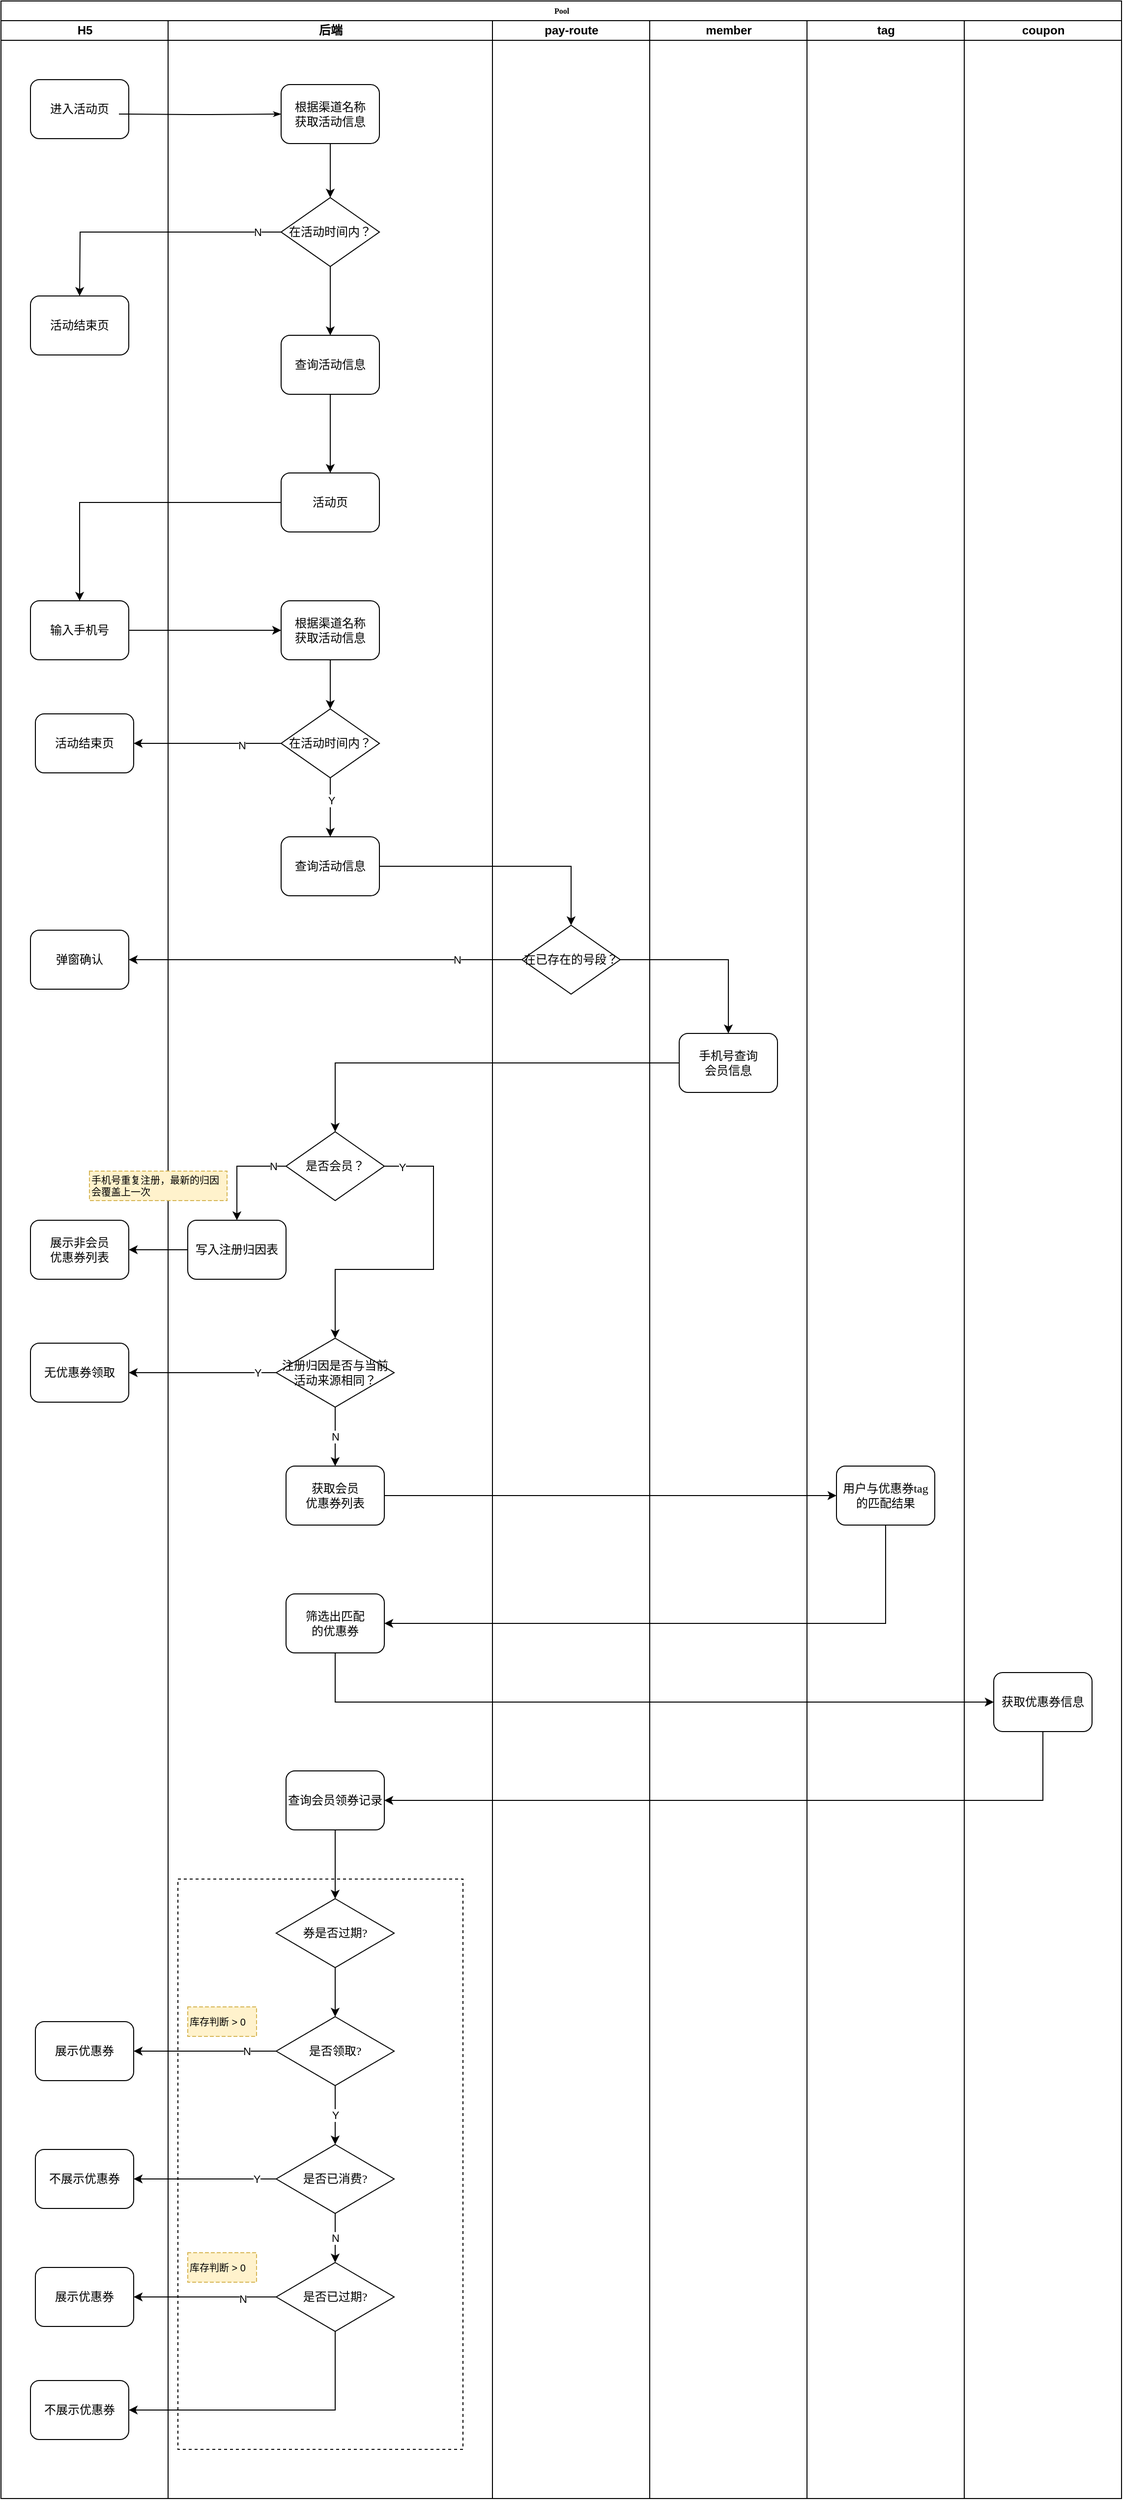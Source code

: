 <mxfile version="21.3.5" type="github">
  <diagram name="Page-1" id="74e2e168-ea6b-b213-b513-2b3c1d86103e">
    <mxGraphModel dx="1434" dy="789" grid="1" gridSize="10" guides="1" tooltips="1" connect="1" arrows="1" fold="1" page="1" pageScale="1" pageWidth="160000" pageHeight="160000" background="none" math="0" shadow="0">
      <root>
        <mxCell id="0" />
        <mxCell id="1" parent="0" />
        <mxCell id="77e6c97f196da883-1" value="Pool" style="swimlane;html=1;childLayout=stackLayout;startSize=20;rounded=0;shadow=0;labelBackgroundColor=none;strokeWidth=1;fontFamily=Verdana;fontSize=8;align=center;" parent="1" vertex="1">
          <mxGeometry x="70" y="70" width="1140" height="2540" as="geometry" />
        </mxCell>
        <mxCell id="77e6c97f196da883-2" value="H5" style="swimlane;html=1;startSize=20;" parent="77e6c97f196da883-1" vertex="1">
          <mxGeometry y="20" width="170" height="2520" as="geometry" />
        </mxCell>
        <mxCell id="9SKa9nKK3dsIrpfNm831-12" value="进入活动页" style="rounded=1;whiteSpace=wrap;html=1;shadow=0;labelBackgroundColor=none;strokeWidth=1;fontFamily=Verdana;fontSize=12;align=center;" vertex="1" parent="77e6c97f196da883-2">
          <mxGeometry x="30" y="60" width="100" height="60" as="geometry" />
        </mxCell>
        <mxCell id="9SKa9nKK3dsIrpfNm831-13" value="活动结束页" style="rounded=1;whiteSpace=wrap;html=1;shadow=0;labelBackgroundColor=none;strokeWidth=1;fontFamily=Verdana;fontSize=12;align=center;" vertex="1" parent="77e6c97f196da883-2">
          <mxGeometry x="30" y="280" width="100" height="60" as="geometry" />
        </mxCell>
        <mxCell id="9SKa9nKK3dsIrpfNm831-17" value="输入手机号" style="rounded=1;whiteSpace=wrap;html=1;shadow=0;labelBackgroundColor=none;strokeWidth=1;fontFamily=Verdana;fontSize=12;align=center;" vertex="1" parent="77e6c97f196da883-2">
          <mxGeometry x="30" y="590" width="100" height="60" as="geometry" />
        </mxCell>
        <mxCell id="9SKa9nKK3dsIrpfNm831-30" value="弹窗确认" style="rounded=1;whiteSpace=wrap;html=1;shadow=0;labelBackgroundColor=none;strokeWidth=1;fontFamily=Verdana;fontSize=12;align=center;" vertex="1" parent="77e6c97f196da883-2">
          <mxGeometry x="30" y="925" width="100" height="60" as="geometry" />
        </mxCell>
        <mxCell id="9SKa9nKK3dsIrpfNm831-52" value="展示非会员&lt;br&gt;优惠券列表" style="rounded=1;whiteSpace=wrap;html=1;shadow=0;labelBackgroundColor=none;strokeWidth=1;fontFamily=Verdana;fontSize=12;align=center;" vertex="1" parent="77e6c97f196da883-2">
          <mxGeometry x="30" y="1220" width="100" height="60" as="geometry" />
        </mxCell>
        <mxCell id="9SKa9nKK3dsIrpfNm831-63" value="无优惠券领取" style="rounded=1;whiteSpace=wrap;html=1;shadow=0;labelBackgroundColor=none;strokeWidth=1;fontFamily=Verdana;fontSize=12;align=center;" vertex="1" parent="77e6c97f196da883-2">
          <mxGeometry x="30" y="1345" width="100" height="60" as="geometry" />
        </mxCell>
        <mxCell id="9SKa9nKK3dsIrpfNm831-141" value="展示优惠券" style="rounded=1;whiteSpace=wrap;html=1;shadow=0;labelBackgroundColor=none;strokeWidth=1;fontFamily=Verdana;fontSize=12;align=center;" vertex="1" parent="77e6c97f196da883-2">
          <mxGeometry x="35" y="2035" width="100" height="60" as="geometry" />
        </mxCell>
        <mxCell id="9SKa9nKK3dsIrpfNm831-148" value="不展示优惠券" style="rounded=1;whiteSpace=wrap;html=1;shadow=0;labelBackgroundColor=none;strokeWidth=1;fontFamily=Verdana;fontSize=12;align=center;" vertex="1" parent="77e6c97f196da883-2">
          <mxGeometry x="35" y="2165" width="100" height="60" as="geometry" />
        </mxCell>
        <mxCell id="9SKa9nKK3dsIrpfNm831-155" value="展示优惠券" style="rounded=1;whiteSpace=wrap;html=1;shadow=0;labelBackgroundColor=none;strokeWidth=1;fontFamily=Verdana;fontSize=12;align=center;" vertex="1" parent="77e6c97f196da883-2">
          <mxGeometry x="35" y="2285" width="100" height="60" as="geometry" />
        </mxCell>
        <mxCell id="9SKa9nKK3dsIrpfNm831-161" value="不展示优惠券" style="rounded=1;whiteSpace=wrap;html=1;shadow=0;labelBackgroundColor=none;strokeWidth=1;fontFamily=Verdana;fontSize=12;align=center;" vertex="1" parent="77e6c97f196da883-2">
          <mxGeometry x="30" y="2400" width="100" height="60" as="geometry" />
        </mxCell>
        <mxCell id="9SKa9nKK3dsIrpfNm831-165" value="活动结束页" style="rounded=1;whiteSpace=wrap;html=1;shadow=0;labelBackgroundColor=none;strokeWidth=1;fontFamily=Verdana;fontSize=12;align=center;" vertex="1" parent="77e6c97f196da883-2">
          <mxGeometry x="35" y="705" width="100" height="60" as="geometry" />
        </mxCell>
        <mxCell id="77e6c97f196da883-26" style="edgeStyle=orthogonalEdgeStyle;rounded=1;html=1;labelBackgroundColor=none;startArrow=none;startFill=0;startSize=5;endArrow=classicThin;endFill=1;endSize=5;jettySize=auto;orthogonalLoop=1;strokeWidth=1;fontFamily=Verdana;fontSize=8;" parent="77e6c97f196da883-1" target="77e6c97f196da883-11" edge="1">
          <mxGeometry relative="1" as="geometry">
            <mxPoint x="120" y="115" as="sourcePoint" />
          </mxGeometry>
        </mxCell>
        <mxCell id="77e6c97f196da883-3" value="后端" style="swimlane;html=1;startSize=20;" parent="77e6c97f196da883-1" vertex="1">
          <mxGeometry x="170" y="20" width="330" height="2520" as="geometry" />
        </mxCell>
        <mxCell id="9SKa9nKK3dsIrpfNm831-163" value="" style="rounded=0;whiteSpace=wrap;html=1;dashed=1;fillStyle=hatch;arcSize=100;" vertex="1" parent="77e6c97f196da883-3">
          <mxGeometry x="10" y="1890" width="290" height="580" as="geometry" />
        </mxCell>
        <mxCell id="9SKa9nKK3dsIrpfNm831-3" value="" style="edgeStyle=orthogonalEdgeStyle;rounded=0;orthogonalLoop=1;jettySize=auto;html=1;" edge="1" parent="77e6c97f196da883-3" source="77e6c97f196da883-11" target="9SKa9nKK3dsIrpfNm831-2">
          <mxGeometry relative="1" as="geometry" />
        </mxCell>
        <mxCell id="77e6c97f196da883-11" value="根据渠道名称&lt;br&gt;获取活动信息" style="rounded=1;whiteSpace=wrap;html=1;shadow=0;labelBackgroundColor=none;strokeWidth=1;fontFamily=Verdana;fontSize=12;align=center;" parent="77e6c97f196da883-3" vertex="1">
          <mxGeometry x="115" y="65" width="100" height="60" as="geometry" />
        </mxCell>
        <mxCell id="9SKa9nKK3dsIrpfNm831-2" value="在活动时间内？" style="rhombus;whiteSpace=wrap;html=1;rounded=0;shadow=0;labelBackgroundColor=none;strokeWidth=1;fontFamily=Verdana;fontSize=12;align=center;" vertex="1" parent="77e6c97f196da883-3">
          <mxGeometry x="115" y="180" width="100" height="70" as="geometry" />
        </mxCell>
        <mxCell id="9SKa9nKK3dsIrpfNm831-26" value="" style="edgeStyle=orthogonalEdgeStyle;rounded=0;orthogonalLoop=1;jettySize=auto;html=1;" edge="1" parent="77e6c97f196da883-3" source="9SKa9nKK3dsIrpfNm831-18" target="9SKa9nKK3dsIrpfNm831-19">
          <mxGeometry relative="1" as="geometry" />
        </mxCell>
        <mxCell id="9SKa9nKK3dsIrpfNm831-18" value="根据渠道名称&lt;br&gt;获取活动信息" style="rounded=1;whiteSpace=wrap;html=1;shadow=0;labelBackgroundColor=none;strokeWidth=1;fontFamily=Verdana;fontSize=12;align=center;" vertex="1" parent="77e6c97f196da883-3">
          <mxGeometry x="115" y="590" width="100" height="60" as="geometry" />
        </mxCell>
        <mxCell id="9SKa9nKK3dsIrpfNm831-27" value="" style="edgeStyle=orthogonalEdgeStyle;rounded=0;orthogonalLoop=1;jettySize=auto;html=1;" edge="1" parent="77e6c97f196da883-3" source="9SKa9nKK3dsIrpfNm831-19" target="9SKa9nKK3dsIrpfNm831-22">
          <mxGeometry relative="1" as="geometry" />
        </mxCell>
        <mxCell id="9SKa9nKK3dsIrpfNm831-168" value="Y" style="edgeLabel;html=1;align=center;verticalAlign=middle;resizable=0;points=[];" vertex="1" connectable="0" parent="9SKa9nKK3dsIrpfNm831-27">
          <mxGeometry x="-0.233" y="1" relative="1" as="geometry">
            <mxPoint as="offset" />
          </mxGeometry>
        </mxCell>
        <mxCell id="9SKa9nKK3dsIrpfNm831-19" value="在活动时间内？" style="rhombus;whiteSpace=wrap;html=1;rounded=0;shadow=0;labelBackgroundColor=none;strokeWidth=1;fontFamily=Verdana;fontSize=12;align=center;" vertex="1" parent="77e6c97f196da883-3">
          <mxGeometry x="115" y="700" width="100" height="70" as="geometry" />
        </mxCell>
        <mxCell id="9SKa9nKK3dsIrpfNm831-22" value="查询活动信息" style="rounded=1;whiteSpace=wrap;html=1;shadow=0;labelBackgroundColor=none;strokeWidth=1;fontFamily=Verdana;fontSize=12;align=center;" vertex="1" parent="77e6c97f196da883-3">
          <mxGeometry x="115" y="830" width="100" height="60" as="geometry" />
        </mxCell>
        <mxCell id="9SKa9nKK3dsIrpfNm831-164" style="edgeStyle=orthogonalEdgeStyle;rounded=0;orthogonalLoop=1;jettySize=auto;html=1;" edge="1" parent="77e6c97f196da883-3" source="9SKa9nKK3dsIrpfNm831-8" target="9SKa9nKK3dsIrpfNm831-14">
          <mxGeometry relative="1" as="geometry" />
        </mxCell>
        <mxCell id="9SKa9nKK3dsIrpfNm831-8" value="查询活动信息" style="rounded=1;whiteSpace=wrap;html=1;shadow=0;labelBackgroundColor=none;strokeWidth=1;fontFamily=Verdana;fontSize=12;align=center;" vertex="1" parent="77e6c97f196da883-3">
          <mxGeometry x="115" y="320" width="100" height="60" as="geometry" />
        </mxCell>
        <mxCell id="9SKa9nKK3dsIrpfNm831-16" style="edgeStyle=orthogonalEdgeStyle;rounded=0;orthogonalLoop=1;jettySize=auto;html=1;" edge="1" parent="77e6c97f196da883-3" source="9SKa9nKK3dsIrpfNm831-2" target="9SKa9nKK3dsIrpfNm831-8">
          <mxGeometry relative="1" as="geometry" />
        </mxCell>
        <mxCell id="9SKa9nKK3dsIrpfNm831-51" style="edgeStyle=orthogonalEdgeStyle;rounded=0;orthogonalLoop=1;jettySize=auto;html=1;exitX=0;exitY=0.5;exitDx=0;exitDy=0;" edge="1" parent="77e6c97f196da883-3" source="9SKa9nKK3dsIrpfNm831-48" target="9SKa9nKK3dsIrpfNm831-50">
          <mxGeometry relative="1" as="geometry" />
        </mxCell>
        <mxCell id="9SKa9nKK3dsIrpfNm831-54" value="N" style="edgeLabel;html=1;align=center;verticalAlign=middle;resizable=0;points=[];" vertex="1" connectable="0" parent="9SKa9nKK3dsIrpfNm831-51">
          <mxGeometry x="-0.751" relative="1" as="geometry">
            <mxPoint as="offset" />
          </mxGeometry>
        </mxCell>
        <mxCell id="9SKa9nKK3dsIrpfNm831-61" style="edgeStyle=orthogonalEdgeStyle;rounded=0;orthogonalLoop=1;jettySize=auto;html=1;entryX=0.5;entryY=0;entryDx=0;entryDy=0;exitX=1;exitY=0.5;exitDx=0;exitDy=0;" edge="1" parent="77e6c97f196da883-3" source="9SKa9nKK3dsIrpfNm831-48" target="9SKa9nKK3dsIrpfNm831-60">
          <mxGeometry relative="1" as="geometry">
            <Array as="points">
              <mxPoint x="270" y="1165" />
              <mxPoint x="270" y="1270" />
              <mxPoint x="170" y="1270" />
            </Array>
          </mxGeometry>
        </mxCell>
        <mxCell id="9SKa9nKK3dsIrpfNm831-72" value="Y" style="edgeLabel;html=1;align=center;verticalAlign=middle;resizable=0;points=[];" vertex="1" connectable="0" parent="9SKa9nKK3dsIrpfNm831-61">
          <mxGeometry x="-0.89" y="-1" relative="1" as="geometry">
            <mxPoint as="offset" />
          </mxGeometry>
        </mxCell>
        <mxCell id="9SKa9nKK3dsIrpfNm831-48" value="是否会员？" style="rhombus;whiteSpace=wrap;html=1;rounded=0;shadow=0;labelBackgroundColor=none;strokeWidth=1;fontFamily=Verdana;fontSize=12;align=center;" vertex="1" parent="77e6c97f196da883-3">
          <mxGeometry x="120" y="1130" width="100" height="70" as="geometry" />
        </mxCell>
        <mxCell id="9SKa9nKK3dsIrpfNm831-50" value="写入注册归因表" style="rounded=1;whiteSpace=wrap;html=1;shadow=0;labelBackgroundColor=none;strokeWidth=1;fontFamily=Verdana;fontSize=12;align=center;" vertex="1" parent="77e6c97f196da883-3">
          <mxGeometry x="20" y="1220" width="100" height="60" as="geometry" />
        </mxCell>
        <mxCell id="9SKa9nKK3dsIrpfNm831-58" value="手机号重复注册，最新的归因&lt;br style=&quot;font-size: 10px;&quot;&gt;会覆盖上一次" style="shape=partialRectangle;html=1;top=1;align=left;dashed=1;fontSize=10;fillColor=#fff2cc;strokeColor=#d6b656;" vertex="1" parent="77e6c97f196da883-3">
          <mxGeometry x="-80" y="1170" width="140" height="30" as="geometry" />
        </mxCell>
        <mxCell id="9SKa9nKK3dsIrpfNm831-67" value="N" style="edgeStyle=orthogonalEdgeStyle;rounded=0;orthogonalLoop=1;jettySize=auto;html=1;" edge="1" parent="77e6c97f196da883-3" source="9SKa9nKK3dsIrpfNm831-60" target="9SKa9nKK3dsIrpfNm831-66">
          <mxGeometry relative="1" as="geometry" />
        </mxCell>
        <mxCell id="9SKa9nKK3dsIrpfNm831-60" value="注册归因是否与当前活动来源相同？" style="rhombus;whiteSpace=wrap;html=1;rounded=0;shadow=0;labelBackgroundColor=none;strokeWidth=1;fontFamily=Verdana;fontSize=12;align=center;" vertex="1" parent="77e6c97f196da883-3">
          <mxGeometry x="110" y="1340" width="120" height="70" as="geometry" />
        </mxCell>
        <mxCell id="9SKa9nKK3dsIrpfNm831-66" value="获取会员&lt;br&gt;优惠券列表" style="rounded=1;whiteSpace=wrap;html=1;shadow=0;labelBackgroundColor=none;strokeWidth=1;fontFamily=Verdana;fontSize=12;align=center;" vertex="1" parent="77e6c97f196da883-3">
          <mxGeometry x="120" y="1470" width="100" height="60" as="geometry" />
        </mxCell>
        <mxCell id="9SKa9nKK3dsIrpfNm831-71" value="筛选出匹配&lt;br&gt;的优惠券" style="rounded=1;whiteSpace=wrap;html=1;shadow=0;labelBackgroundColor=none;strokeWidth=1;fontFamily=Verdana;fontSize=12;align=center;" vertex="1" parent="77e6c97f196da883-3">
          <mxGeometry x="120" y="1600" width="100" height="60" as="geometry" />
        </mxCell>
        <mxCell id="9SKa9nKK3dsIrpfNm831-136" value="" style="edgeStyle=orthogonalEdgeStyle;rounded=0;orthogonalLoop=1;jettySize=auto;html=1;" edge="1" parent="77e6c97f196da883-3" source="9SKa9nKK3dsIrpfNm831-134" target="9SKa9nKK3dsIrpfNm831-135">
          <mxGeometry relative="1" as="geometry" />
        </mxCell>
        <mxCell id="9SKa9nKK3dsIrpfNm831-134" value="查询会员领券记录" style="rounded=1;whiteSpace=wrap;html=1;shadow=0;labelBackgroundColor=none;strokeWidth=1;fontFamily=Verdana;fontSize=12;align=center;" vertex="1" parent="77e6c97f196da883-3">
          <mxGeometry x="120" y="1780" width="100" height="60" as="geometry" />
        </mxCell>
        <mxCell id="9SKa9nKK3dsIrpfNm831-140" value="" style="edgeStyle=orthogonalEdgeStyle;rounded=0;orthogonalLoop=1;jettySize=auto;html=1;" edge="1" parent="77e6c97f196da883-3" source="9SKa9nKK3dsIrpfNm831-135" target="9SKa9nKK3dsIrpfNm831-138">
          <mxGeometry relative="1" as="geometry" />
        </mxCell>
        <mxCell id="9SKa9nKK3dsIrpfNm831-135" value="券是否过期?" style="rhombus;whiteSpace=wrap;html=1;rounded=0;shadow=0;labelBackgroundColor=none;strokeWidth=1;fontFamily=Verdana;fontSize=12;align=center;" vertex="1" parent="77e6c97f196da883-3">
          <mxGeometry x="110" y="1910" width="120" height="70" as="geometry" />
        </mxCell>
        <mxCell id="9SKa9nKK3dsIrpfNm831-147" value="Y" style="edgeStyle=orthogonalEdgeStyle;rounded=0;orthogonalLoop=1;jettySize=auto;html=1;" edge="1" parent="77e6c97f196da883-3" source="9SKa9nKK3dsIrpfNm831-138" target="9SKa9nKK3dsIrpfNm831-146">
          <mxGeometry relative="1" as="geometry" />
        </mxCell>
        <mxCell id="9SKa9nKK3dsIrpfNm831-138" value="是否领取?" style="rhombus;whiteSpace=wrap;html=1;rounded=0;shadow=0;labelBackgroundColor=none;strokeWidth=1;fontFamily=Verdana;fontSize=12;align=center;" vertex="1" parent="77e6c97f196da883-3">
          <mxGeometry x="110" y="2030" width="120" height="70" as="geometry" />
        </mxCell>
        <mxCell id="9SKa9nKK3dsIrpfNm831-144" value="库存判断 &amp;gt; 0" style="shape=partialRectangle;html=1;top=1;align=left;dashed=1;fontSize=10;fillColor=#fff2cc;strokeColor=#d6b656;" vertex="1" parent="77e6c97f196da883-3">
          <mxGeometry x="20" y="2020" width="70" height="30" as="geometry" />
        </mxCell>
        <mxCell id="9SKa9nKK3dsIrpfNm831-153" value="N" style="edgeStyle=orthogonalEdgeStyle;rounded=0;orthogonalLoop=1;jettySize=auto;html=1;" edge="1" parent="77e6c97f196da883-3" source="9SKa9nKK3dsIrpfNm831-146" target="9SKa9nKK3dsIrpfNm831-152">
          <mxGeometry relative="1" as="geometry" />
        </mxCell>
        <mxCell id="9SKa9nKK3dsIrpfNm831-146" value="是否已消费?" style="rhombus;whiteSpace=wrap;html=1;rounded=0;shadow=0;labelBackgroundColor=none;strokeWidth=1;fontFamily=Verdana;fontSize=12;align=center;" vertex="1" parent="77e6c97f196da883-3">
          <mxGeometry x="110" y="2160" width="120" height="70" as="geometry" />
        </mxCell>
        <mxCell id="9SKa9nKK3dsIrpfNm831-152" value="是否已过期?" style="rhombus;whiteSpace=wrap;html=1;rounded=0;shadow=0;labelBackgroundColor=none;strokeWidth=1;fontFamily=Verdana;fontSize=12;align=center;" vertex="1" parent="77e6c97f196da883-3">
          <mxGeometry x="110" y="2280" width="120" height="70" as="geometry" />
        </mxCell>
        <mxCell id="9SKa9nKK3dsIrpfNm831-159" value="库存判断 &amp;gt; 0" style="shape=partialRectangle;html=1;top=1;align=left;dashed=1;fontSize=10;fillColor=#fff2cc;strokeColor=#d6b656;" vertex="1" parent="77e6c97f196da883-3">
          <mxGeometry x="20" y="2270" width="70" height="30" as="geometry" />
        </mxCell>
        <mxCell id="9SKa9nKK3dsIrpfNm831-14" value="活动页" style="rounded=1;whiteSpace=wrap;html=1;shadow=0;labelBackgroundColor=none;strokeWidth=1;fontFamily=Verdana;fontSize=12;align=center;" vertex="1" parent="77e6c97f196da883-3">
          <mxGeometry x="115" y="460" width="100" height="60" as="geometry" />
        </mxCell>
        <mxCell id="77e6c97f196da883-4" value="pay-route" style="swimlane;html=1;startSize=20;" parent="77e6c97f196da883-1" vertex="1">
          <mxGeometry x="500" y="20" width="160" height="2520" as="geometry" />
        </mxCell>
        <mxCell id="9SKa9nKK3dsIrpfNm831-24" value="在已存在的号段？" style="rhombus;whiteSpace=wrap;html=1;rounded=0;shadow=0;labelBackgroundColor=none;strokeWidth=1;fontFamily=Verdana;fontSize=12;align=center;" vertex="1" parent="77e6c97f196da883-4">
          <mxGeometry x="30" y="920" width="100" height="70" as="geometry" />
        </mxCell>
        <mxCell id="77e6c97f196da883-5" value="member" style="swimlane;html=1;startSize=20;" parent="77e6c97f196da883-1" vertex="1">
          <mxGeometry x="660" y="20" width="160" height="2520" as="geometry" />
        </mxCell>
        <mxCell id="9SKa9nKK3dsIrpfNm831-46" value="手机号查询&lt;br&gt;会员信息" style="rounded=1;whiteSpace=wrap;html=1;shadow=0;labelBackgroundColor=none;strokeWidth=1;fontFamily=Verdana;fontSize=12;align=center;" vertex="1" parent="77e6c97f196da883-5">
          <mxGeometry x="30" y="1030" width="100" height="60" as="geometry" />
        </mxCell>
        <mxCell id="9SKa9nKK3dsIrpfNm831-5" style="edgeStyle=orthogonalEdgeStyle;rounded=0;orthogonalLoop=1;jettySize=auto;html=1;" edge="1" parent="77e6c97f196da883-1" source="9SKa9nKK3dsIrpfNm831-2">
          <mxGeometry relative="1" as="geometry">
            <mxPoint x="80" y="300" as="targetPoint" />
          </mxGeometry>
        </mxCell>
        <mxCell id="9SKa9nKK3dsIrpfNm831-9" value="N" style="edgeLabel;html=1;align=center;verticalAlign=middle;resizable=0;points=[];" vertex="1" connectable="0" parent="9SKa9nKK3dsIrpfNm831-5">
          <mxGeometry x="-0.877" y="-1" relative="1" as="geometry">
            <mxPoint x="-8" y="1" as="offset" />
          </mxGeometry>
        </mxCell>
        <mxCell id="9SKa9nKK3dsIrpfNm831-25" value="" style="edgeStyle=orthogonalEdgeStyle;rounded=0;orthogonalLoop=1;jettySize=auto;html=1;" edge="1" parent="77e6c97f196da883-1" source="9SKa9nKK3dsIrpfNm831-17" target="9SKa9nKK3dsIrpfNm831-18">
          <mxGeometry relative="1" as="geometry" />
        </mxCell>
        <mxCell id="9SKa9nKK3dsIrpfNm831-28" style="edgeStyle=orthogonalEdgeStyle;rounded=0;orthogonalLoop=1;jettySize=auto;html=1;" edge="1" parent="77e6c97f196da883-1" source="9SKa9nKK3dsIrpfNm831-22" target="9SKa9nKK3dsIrpfNm831-24">
          <mxGeometry relative="1" as="geometry" />
        </mxCell>
        <mxCell id="9SKa9nKK3dsIrpfNm831-31" style="edgeStyle=orthogonalEdgeStyle;rounded=0;orthogonalLoop=1;jettySize=auto;html=1;entryX=1;entryY=0.5;entryDx=0;entryDy=0;" edge="1" parent="77e6c97f196da883-1" source="9SKa9nKK3dsIrpfNm831-24" target="9SKa9nKK3dsIrpfNm831-30">
          <mxGeometry relative="1" as="geometry" />
        </mxCell>
        <mxCell id="9SKa9nKK3dsIrpfNm831-32" value="N" style="edgeLabel;html=1;align=center;verticalAlign=middle;resizable=0;points=[];" vertex="1" connectable="0" parent="9SKa9nKK3dsIrpfNm831-31">
          <mxGeometry x="-0.482" y="3" relative="1" as="geometry">
            <mxPoint x="37" y="-3" as="offset" />
          </mxGeometry>
        </mxCell>
        <mxCell id="9SKa9nKK3dsIrpfNm831-47" style="edgeStyle=orthogonalEdgeStyle;rounded=0;orthogonalLoop=1;jettySize=auto;html=1;" edge="1" parent="77e6c97f196da883-1" source="9SKa9nKK3dsIrpfNm831-24" target="9SKa9nKK3dsIrpfNm831-46">
          <mxGeometry relative="1" as="geometry" />
        </mxCell>
        <mxCell id="9SKa9nKK3dsIrpfNm831-49" style="edgeStyle=orthogonalEdgeStyle;rounded=0;orthogonalLoop=1;jettySize=auto;html=1;entryX=0.5;entryY=0;entryDx=0;entryDy=0;" edge="1" parent="77e6c97f196da883-1" source="9SKa9nKK3dsIrpfNm831-46" target="9SKa9nKK3dsIrpfNm831-48">
          <mxGeometry relative="1" as="geometry" />
        </mxCell>
        <mxCell id="77e6c97f196da883-7" value="tag" style="swimlane;html=1;startSize=20;" parent="77e6c97f196da883-1" vertex="1">
          <mxGeometry x="820" y="20" width="160" height="2520" as="geometry" />
        </mxCell>
        <mxCell id="9SKa9nKK3dsIrpfNm831-70" value="用户与优惠券tag的匹配结果" style="rounded=1;whiteSpace=wrap;html=1;shadow=0;labelBackgroundColor=none;strokeWidth=1;fontFamily=Verdana;fontSize=12;align=center;" vertex="1" parent="77e6c97f196da883-7">
          <mxGeometry x="30" y="1470" width="100" height="60" as="geometry" />
        </mxCell>
        <mxCell id="9SKa9nKK3dsIrpfNm831-53" value="" style="edgeStyle=orthogonalEdgeStyle;rounded=0;orthogonalLoop=1;jettySize=auto;html=1;" edge="1" parent="77e6c97f196da883-1" source="9SKa9nKK3dsIrpfNm831-50" target="9SKa9nKK3dsIrpfNm831-52">
          <mxGeometry relative="1" as="geometry" />
        </mxCell>
        <mxCell id="9SKa9nKK3dsIrpfNm831-64" style="edgeStyle=orthogonalEdgeStyle;rounded=0;orthogonalLoop=1;jettySize=auto;html=1;entryX=1;entryY=0.5;entryDx=0;entryDy=0;" edge="1" parent="77e6c97f196da883-1" source="9SKa9nKK3dsIrpfNm831-60" target="9SKa9nKK3dsIrpfNm831-63">
          <mxGeometry relative="1" as="geometry" />
        </mxCell>
        <mxCell id="9SKa9nKK3dsIrpfNm831-65" value="Y" style="edgeLabel;html=1;align=center;verticalAlign=middle;resizable=0;points=[];" vertex="1" connectable="0" parent="9SKa9nKK3dsIrpfNm831-64">
          <mxGeometry x="-0.746" relative="1" as="geometry">
            <mxPoint as="offset" />
          </mxGeometry>
        </mxCell>
        <mxCell id="9SKa9nKK3dsIrpfNm831-69" value="" style="edgeStyle=orthogonalEdgeStyle;rounded=0;orthogonalLoop=1;jettySize=auto;html=1;" edge="1" parent="77e6c97f196da883-1" source="9SKa9nKK3dsIrpfNm831-66" target="9SKa9nKK3dsIrpfNm831-70">
          <mxGeometry relative="1" as="geometry">
            <mxPoint x="470" y="1580" as="targetPoint" />
          </mxGeometry>
        </mxCell>
        <mxCell id="9SKa9nKK3dsIrpfNm831-73" style="edgeStyle=orthogonalEdgeStyle;rounded=0;orthogonalLoop=1;jettySize=auto;html=1;entryX=1;entryY=0.5;entryDx=0;entryDy=0;" edge="1" parent="77e6c97f196da883-1" source="9SKa9nKK3dsIrpfNm831-70" target="9SKa9nKK3dsIrpfNm831-71">
          <mxGeometry relative="1" as="geometry">
            <Array as="points">
              <mxPoint x="900" y="1650" />
            </Array>
          </mxGeometry>
        </mxCell>
        <mxCell id="9SKa9nKK3dsIrpfNm831-74" value="coupon" style="swimlane;html=1;startSize=20;" vertex="1" parent="77e6c97f196da883-1">
          <mxGeometry x="980" y="20" width="160" height="2520" as="geometry" />
        </mxCell>
        <mxCell id="9SKa9nKK3dsIrpfNm831-75" value="获取优惠券信息" style="rounded=1;whiteSpace=wrap;html=1;shadow=0;labelBackgroundColor=none;strokeWidth=1;fontFamily=Verdana;fontSize=12;align=center;" vertex="1" parent="9SKa9nKK3dsIrpfNm831-74">
          <mxGeometry x="30" y="1680" width="100" height="60" as="geometry" />
        </mxCell>
        <mxCell id="9SKa9nKK3dsIrpfNm831-77" style="edgeStyle=orthogonalEdgeStyle;rounded=0;orthogonalLoop=1;jettySize=auto;html=1;exitX=0.5;exitY=1;exitDx=0;exitDy=0;entryX=0;entryY=0.5;entryDx=0;entryDy=0;" edge="1" parent="77e6c97f196da883-1" source="9SKa9nKK3dsIrpfNm831-71" target="9SKa9nKK3dsIrpfNm831-75">
          <mxGeometry relative="1" as="geometry" />
        </mxCell>
        <mxCell id="9SKa9nKK3dsIrpfNm831-137" style="edgeStyle=orthogonalEdgeStyle;rounded=0;orthogonalLoop=1;jettySize=auto;html=1;entryX=1;entryY=0.5;entryDx=0;entryDy=0;exitX=0.5;exitY=1;exitDx=0;exitDy=0;" edge="1" parent="77e6c97f196da883-1" source="9SKa9nKK3dsIrpfNm831-75" target="9SKa9nKK3dsIrpfNm831-134">
          <mxGeometry relative="1" as="geometry" />
        </mxCell>
        <mxCell id="9SKa9nKK3dsIrpfNm831-142" style="edgeStyle=orthogonalEdgeStyle;rounded=0;orthogonalLoop=1;jettySize=auto;html=1;" edge="1" parent="77e6c97f196da883-1" source="9SKa9nKK3dsIrpfNm831-138" target="9SKa9nKK3dsIrpfNm831-141">
          <mxGeometry relative="1" as="geometry" />
        </mxCell>
        <mxCell id="9SKa9nKK3dsIrpfNm831-145" value="N" style="edgeLabel;html=1;align=center;verticalAlign=middle;resizable=0;points=[];" vertex="1" connectable="0" parent="9SKa9nKK3dsIrpfNm831-142">
          <mxGeometry x="-0.614" y="3" relative="1" as="geometry">
            <mxPoint x="-2" y="-3" as="offset" />
          </mxGeometry>
        </mxCell>
        <mxCell id="9SKa9nKK3dsIrpfNm831-149" style="edgeStyle=orthogonalEdgeStyle;rounded=0;orthogonalLoop=1;jettySize=auto;html=1;" edge="1" parent="77e6c97f196da883-1" source="9SKa9nKK3dsIrpfNm831-146" target="9SKa9nKK3dsIrpfNm831-148">
          <mxGeometry relative="1" as="geometry" />
        </mxCell>
        <mxCell id="9SKa9nKK3dsIrpfNm831-156" value="Y" style="edgeLabel;html=1;align=center;verticalAlign=middle;resizable=0;points=[];" vertex="1" connectable="0" parent="9SKa9nKK3dsIrpfNm831-149">
          <mxGeometry x="-0.724" y="4" relative="1" as="geometry">
            <mxPoint y="-4" as="offset" />
          </mxGeometry>
        </mxCell>
        <mxCell id="9SKa9nKK3dsIrpfNm831-157" style="edgeStyle=orthogonalEdgeStyle;rounded=0;orthogonalLoop=1;jettySize=auto;html=1;entryX=1;entryY=0.5;entryDx=0;entryDy=0;" edge="1" parent="77e6c97f196da883-1" source="9SKa9nKK3dsIrpfNm831-152" target="9SKa9nKK3dsIrpfNm831-155">
          <mxGeometry relative="1" as="geometry" />
        </mxCell>
        <mxCell id="9SKa9nKK3dsIrpfNm831-160" value="N" style="edgeLabel;html=1;align=center;verticalAlign=middle;resizable=0;points=[];" vertex="1" connectable="0" parent="9SKa9nKK3dsIrpfNm831-157">
          <mxGeometry x="-0.531" y="2" relative="1" as="geometry">
            <mxPoint as="offset" />
          </mxGeometry>
        </mxCell>
        <mxCell id="9SKa9nKK3dsIrpfNm831-162" style="edgeStyle=orthogonalEdgeStyle;rounded=0;orthogonalLoop=1;jettySize=auto;html=1;" edge="1" parent="77e6c97f196da883-1" source="9SKa9nKK3dsIrpfNm831-152" target="9SKa9nKK3dsIrpfNm831-161">
          <mxGeometry relative="1" as="geometry">
            <Array as="points">
              <mxPoint x="340" y="2450" />
            </Array>
          </mxGeometry>
        </mxCell>
        <mxCell id="9SKa9nKK3dsIrpfNm831-29" value="" style="edgeStyle=orthogonalEdgeStyle;rounded=0;orthogonalLoop=1;jettySize=auto;html=1;" edge="1" parent="77e6c97f196da883-1" source="9SKa9nKK3dsIrpfNm831-14" target="9SKa9nKK3dsIrpfNm831-17">
          <mxGeometry relative="1" as="geometry" />
        </mxCell>
        <mxCell id="9SKa9nKK3dsIrpfNm831-166" style="edgeStyle=orthogonalEdgeStyle;rounded=0;orthogonalLoop=1;jettySize=auto;html=1;" edge="1" parent="77e6c97f196da883-1" source="9SKa9nKK3dsIrpfNm831-19" target="9SKa9nKK3dsIrpfNm831-165">
          <mxGeometry relative="1" as="geometry" />
        </mxCell>
        <mxCell id="9SKa9nKK3dsIrpfNm831-167" value="N" style="edgeLabel;html=1;align=center;verticalAlign=middle;resizable=0;points=[];" vertex="1" connectable="0" parent="9SKa9nKK3dsIrpfNm831-166">
          <mxGeometry x="-0.467" y="2" relative="1" as="geometry">
            <mxPoint as="offset" />
          </mxGeometry>
        </mxCell>
      </root>
    </mxGraphModel>
  </diagram>
</mxfile>

